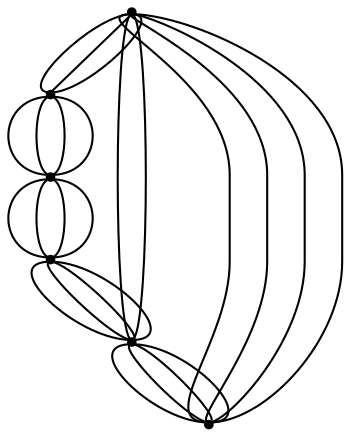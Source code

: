 graph {
  node [shape=point,comment="{\"directed\":false,\"doi\":\"10.1007/978-3-319-73915-1_10\",\"figure\":\"6 (2)\"}"]

  v0 [pos="725.6781446712558,1189.391726820664"]
  v1 [pos="606.1549384064041,1340.7587616328801"]
  v2 [pos="542.7448226317256,1113.6847932667226"]
  v3 [pos="636.0263606810066,1099.8076814172578"]
  v4 [pos="550.8836313897157,1328.2360664809062"]
  v5 [pos="484.560522251744,1239.356317760195"]

  v0 -- v3 [id="-1",pos="725.6781446712558,1189.391726820664 719.939894392211,1190.8560950352626 713.915620492186,1191.620187401505 707.712763372738,1191.620187401505 666.9020984247297,1191.620187401505 633.821813827838,1158.5444414218425 633.821813827838,1117.7342766354857 633.821813827838,1111.5468098407057 634.5822421836341,1105.5368504070168 636.0263606810066,1099.8076814172578"]
  v0 -- v3 [id="-2",pos="725.6781446712558,1189.391726820664 757.815029738235,1181.3870755238036 781.6036493292203,1152.341660322505 781.6036493292203,1117.7342766354857 781.6036493292203,1076.9241118491286 748.5234283207462,1043.8359026923438 707.712763372738,1043.8359026923438 673.0896410519308,1043.8359026923438 644.0305041193405,1067.651330123935 636.0263606810066,1099.8076814172578"]
  v0 -- v1 [id="-3",pos="725.6781446712558,1189.391726820664 660.6787144918583,1205.6213860927096 610.7998078341674,1262.4019396656856 606.4466184783844,1332.8242961158426 606.2834229729046,1335.4687918375375 606.1869087473564,1338.1145220082683 606.1549384064041,1340.7587616328801"]
  v2 -- v5 [id="-4",pos="542.7448226317256,1113.6847932667226 506.89615001495395,1135.223647462369 482.92277870827786,1174.484662281105 482.92277870827786,1219.3450336115031 482.92277870827786,1226.168672530599 483.4773792263447,1232.8626901486844 484.560522251744,1239.356317760195"]
  v5 -- v2 [id="-5",pos="484.560522251744,1239.356317760195 511.3564986529396,1201.850802540439 530.9137841943157,1159.677954663602 542.7448226317256,1113.6847932667226"]
  v2 -- v0 [id="-8",pos="542.7448226317256,1113.6847932667226 575.6823305768921,1168.1281233680902 638.5287059373936,1201.2406911795563 705.7082656816469,1192.7537006432642 712.4237965560307,1191.905066744906 719.0602923573197,1190.647422079624 725.6781446712558,1189.391726820664"]
  v1 -- v0 [id="-9",pos="606.1549384064041,1340.7587616328801 674.1949268736669,1342.5632516348237 729.3620124737485,1287.4009753403043 729.3620124737485,1219.3450336115031 729.3620124737485,1209.0103149847482 728.0896804816658,1198.9727696024074 725.6781446712558,1189.391726820664"]
  v4 -- v1 [id="-10",pos="550.8836313897157,1328.2360664809062 549.2540062961223,1332.7613244642184 547.9664491394067,1337.5119009534483 547.9664491394067,1342.5632516348237 547.9664491394067,1358.6280325951088 560.9893570839373,1371.6507809353018 577.0543985195533,1371.6507809353018 593.119503543587,1371.6507809353018 606.1424114881175,1358.6280325951088 606.1549384064041,1340.7587616328801"]
  v4 -- v5 [id="-11",pos="550.8836313897157,1328.2360664809062 539.1150685726939,1293.105803905191 515.9405558905726,1261.7303913758058 484.560522251744,1239.356317760195"]
  v4 -- v5 [id="-12",pos="550.8836313897157,1328.2360664809062 555.4627544927598,1320.3640418785885 557.6596767680219,1311.1860027363518 557.6596767680219,1301.494666686091 557.6596767680219,1266.843727728483 529.5676809800688,1238.7521080203098 494.9163491413237,1238.7521080203098 491.3972614625362,1238.7521080203098 487.9458529324733,1239.0417702695097 484.560522251744,1239.356317760195"]
  v5 -- v2 [id="-13",pos="484.560522251744,1239.356317760195 524.3792618683618,1233.0289334905422 554.7008441041208,1198.4849217078672 554.7008441041208,1156.8526287151083 554.7008441041208,1141.0605097974126 550.3380007050305,1126.2883082628039 542.7448226317256,1113.6847932667226"]
  v2 -- v3 [id="-14",pos="542.7448226317256,1113.6847932667226 551.6647858135655,1128.5361574084784 567.9274143673168,1138.4665174281283 586.5101234080669,1138.4665174281283 610.4279486801914,1138.466517428128 630.5004127092901,1122.0204160152077 636.0263606810066,1099.8076814172578"]
  v4 -- v5 [id="-15",pos="550.8836313897157,1328.2360664809062 541.434809184926,1349.6645967905117 519.8774086942817,1364.241422136005 494.9163491413237,1364.241422136005 460.26082046701055,1364.241422136005 432.1688564732662,1336.1498024278321 432.1688564732662,1301.494666686091 432.16885647326626,1270.3623493455443 454.8453022367537,1244.5248575016537 484.560522251744,1239.356317760195"]
  v1 -- v4 [id="-16",pos="606.1549384064041,1340.7587616328801 586.0575837017363,1342.5632516348237 567.0951508471055,1337.7582887319486 550.8836313897157,1328.2360664809062"]
  v5 -- v2 [id="-17",pos="484.560522251744,1239.356317760195 480.1244894695271,1240.357059326631 475.51160556355995,1240.744054380197 470.80832669318835,1240.744054380197 424.47179645302344,1240.744054380197 386.9116442408967,1203.1885592766741 386.9116442408967,1156.8526287151083 386.9116442408967,1110.5165709782657 424.47179645302344,1072.9610758747428 470.80832669318835,1072.9610758747428 501.3498524124518,1072.9610758747428 528.0796296550391,1089.2797703466051 542.7448226317256,1113.6847932667226"]
  v4 -- v1 [id="-18",pos="550.8836313897157,1328.2360664809062 556.4569065185625,1319.596299458443 566.0407496793598,1313.4755951590687 577.0543985195533,1313.4755951590687 593.119503543587,1313.4755951590687 606.1424114881175,1326.4983434992616 606.1549384064041,1340.7587616328801"]
  v2 -- v3 [id="-19",pos="542.7448226317256,1113.6847932667226 561.2557805913173,1102.533821338086 582.9508591513629,1096.1269427634593 606.1424114881175,1096.1269427634593 616.4576606677374,1096.1269427634593 626.4768564897945,1097.3944378995745 636.0263606810066,1099.8076814172578"]
  v3 -- v0 [id="-21",pos="636.0263606810066,1099.8076814172578 658.2507034316769,1136.8454141752725 689.3098301720408,1167.7874133614607 725.6781446712558,1189.391726820664"]
  v3 -- v2 [id="-22",pos="636.0263606810066,1099.8076814172578 637.026389548898,1095.8511437006273 637.5515924679084,1091.6998387823346 637.5515924679084,1087.4257375028376 637.5515924679084,1059.2424244201206 614.70211198285,1036.389027186403 586.5101234080669,1036.389027186403 558.3222680804341,1036.389027186403 535.4727875953756,1059.2424244201206 535.4727875953756,1087.4257375028376 535.4727875953756,1097.0321528109573 538.1259279765808,1106.018244101856 542.7448226317256,1113.6847932667226"]
  v1 -- v0 [id="-23",pos="606.1549384064041,1340.7587616328801 651.6621167087441,1295.1270005787328 691.7893333433352,1244.315390502163 725.6781446712558,1189.391726820664"]
  v1 -- v4 [id="-24",pos="606.1549384064041,1340.7587616328801 591.4525331736364,1326.7191197797165 570.2116488910818,1321.9059170801922 550.8836313897157,1328.2360664809062"]
  v0 -- v2 [id="-25",pos="725.6781446712558,1189.391726820664 668.7648575327721,1155.281505346019 607.1216731206653,1129.769381776363 542.7448226317256,1113.6847932667226"]
  v4 -- v5 [id="-26",pos="550.8836313897157,1328.2360664809062 516.0229564755884,1311.7748188846592 490.9754390538907,1278.710802611985 484.560522251744,1239.356317760195"]
  v2 -- v3 [id="-28",pos="542.7448226317256,1113.6847932667226 574.433220353628,1121.6473327261049 608.009367431728,1116.6591368457591 636.0263606810066,1099.8076814172578"]
  v3 -- v0 [id="-29",pos="636.0263606810066,1099.8076814172578 680.0575345097238,1110.7547339980345 714.7008621821785,1145.3840079386 725.6781446712558,1189.391726820664"]
}
